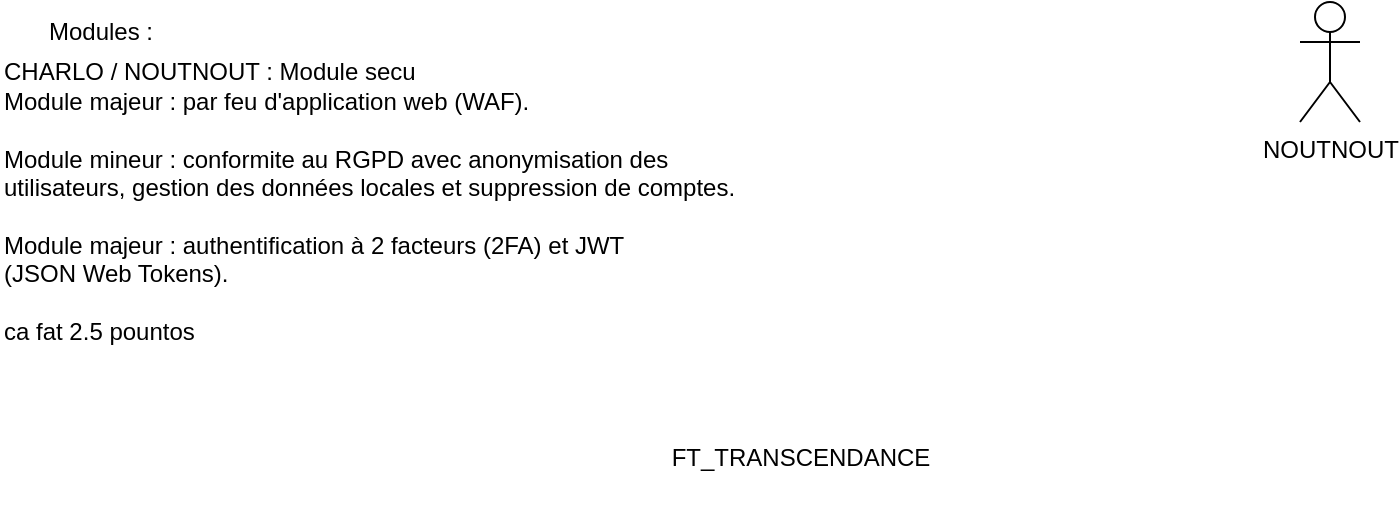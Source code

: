 <mxfile version="24.3.1" type="github">
  <diagram name="Page-1" id="jSVp6zSiohkGSGdewAzT">
    <mxGraphModel dx="794" dy="1104" grid="1" gridSize="10" guides="1" tooltips="1" connect="1" arrows="1" fold="1" page="1" pageScale="1" pageWidth="850" pageHeight="1100" math="0" shadow="0">
      <root>
        <mxCell id="0" />
        <mxCell id="1" parent="0" />
        <mxCell id="mFA2R8oB9QpHDyjEHy2W-1" value="&lt;div&gt;Modules :&lt;/div&gt;" style="text;html=1;align=center;verticalAlign=middle;resizable=0;points=[];autosize=1;strokeColor=none;fillColor=none;" vertex="1" parent="1">
          <mxGeometry x="10" y="8" width="80" height="30" as="geometry" />
        </mxCell>
        <mxCell id="uLIJBmSE5B_ZEWXQ3Y_o-1" value="&lt;div&gt;FT_TRANSCENDANCE&lt;/div&gt;&lt;div&gt;&lt;br&gt;&lt;/div&gt;" style="text;html=1;align=center;verticalAlign=middle;resizable=0;points=[];autosize=1;strokeColor=none;fillColor=none;" vertex="1" parent="1">
          <mxGeometry x="325" y="223" width="150" height="40" as="geometry" />
        </mxCell>
        <mxCell id="mFA2R8oB9QpHDyjEHy2W-2" value="&lt;div align=&quot;left&quot;&gt;CHARLO / NOUTNOUT : Module secu&lt;/div&gt;&lt;div align=&quot;left&quot;&gt;Module majeur : par feu d&#39;application web (WAF).&lt;/div&gt;&lt;div align=&quot;left&quot;&gt;&lt;br&gt;&lt;/div&gt;&lt;div align=&quot;left&quot;&gt;Module mineur : conformite au RGPD avec anonymisation des&lt;br&gt;&lt;div&gt;utilisateurs, gestion des données locales et suppression de comptes.&lt;/div&gt;&lt;div&gt;&lt;br&gt;&lt;/div&gt;&lt;div&gt;Module majeur : authentification à 2 facteurs (2FA) et JWT&lt;br&gt;(JSON Web Tokens).&lt;/div&gt;&lt;div&gt;&lt;br&gt;&lt;/div&gt;&lt;div&gt;ca fat 2.5 pountos&lt;br&gt;&lt;/div&gt;&lt;/div&gt;&lt;div align=&quot;left&quot;&gt;&lt;br&gt;&lt;/div&gt;" style="text;html=1;align=left;verticalAlign=middle;resizable=0;points=[];autosize=1;strokeColor=none;fillColor=none;" vertex="1" parent="1">
          <mxGeometry y="30" width="390" height="170" as="geometry" />
        </mxCell>
        <mxCell id="mFA2R8oB9QpHDyjEHy2W-4" value="&lt;div&gt;NOUTNOUT&lt;/div&gt;&lt;div&gt;&lt;br&gt;&lt;/div&gt;" style="shape=umlActor;verticalLabelPosition=bottom;verticalAlign=top;html=1;" vertex="1" parent="1">
          <mxGeometry x="650" y="8" width="30" height="60" as="geometry" />
        </mxCell>
      </root>
    </mxGraphModel>
  </diagram>
</mxfile>
